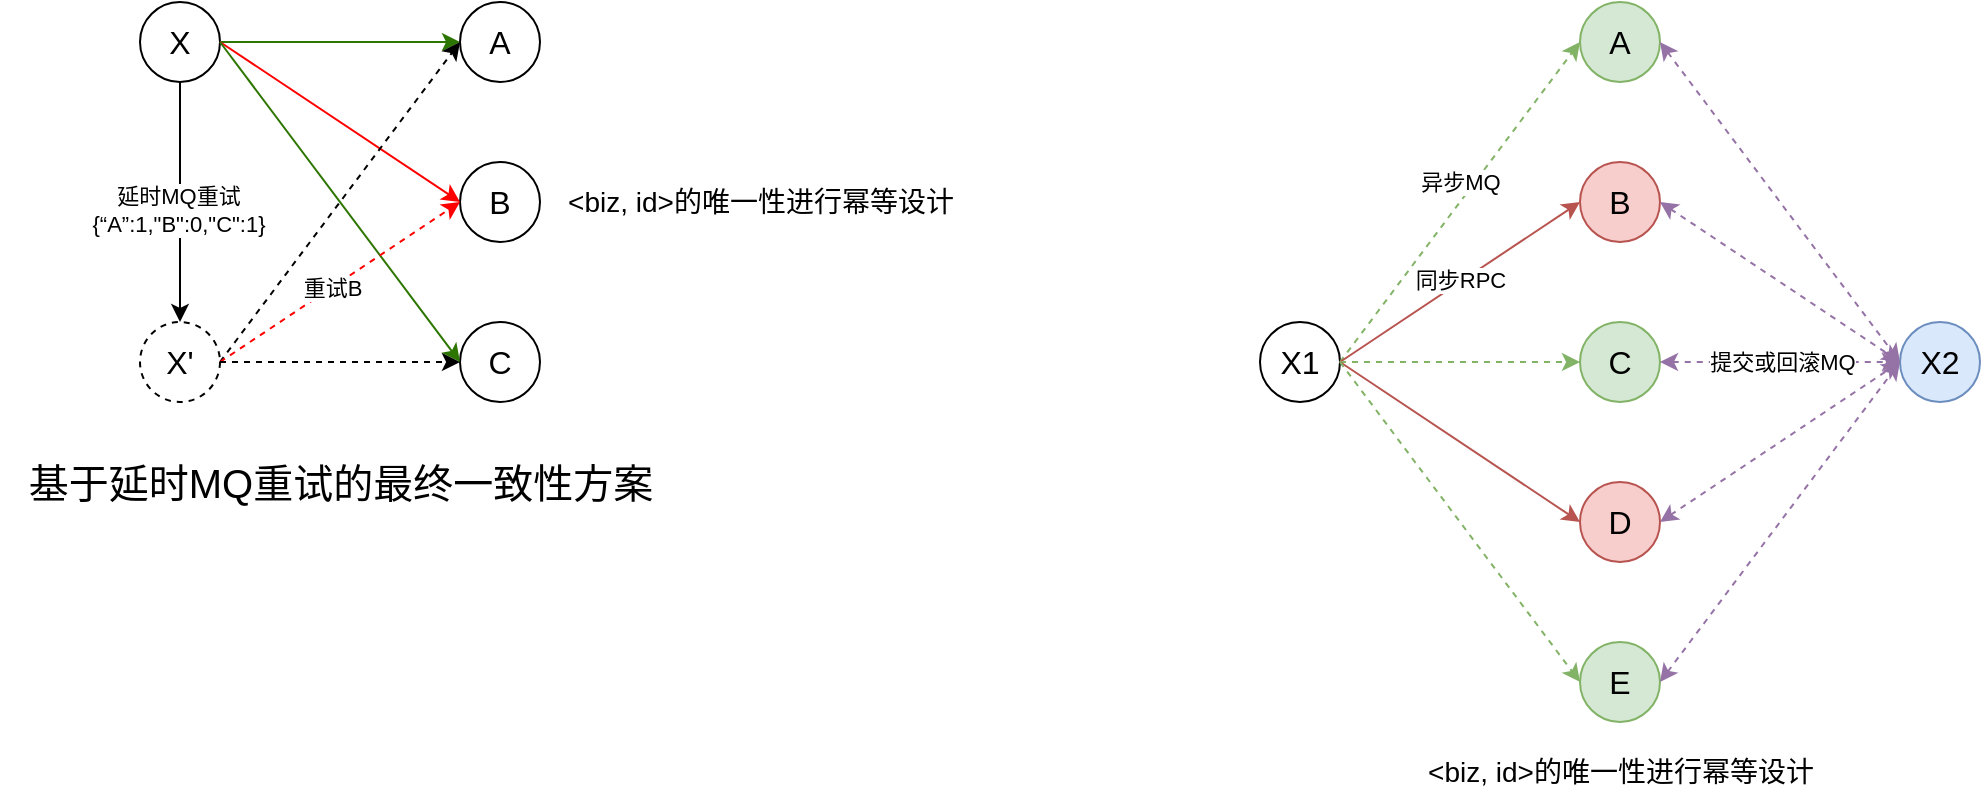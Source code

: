 <mxfile version="21.3.8" type="github">
  <diagram name="第 1 页" id="RvF4JFnmUqcA-O_TM8n8">
    <mxGraphModel dx="677" dy="514" grid="1" gridSize="10" guides="1" tooltips="1" connect="1" arrows="1" fold="1" page="1" pageScale="1" pageWidth="827" pageHeight="1169" math="0" shadow="0">
      <root>
        <mxCell id="0" />
        <mxCell id="1" parent="0" />
        <mxCell id="TPkWG51owNl1POxs21rs-1" value="&lt;font style=&quot;font-size: 16px;&quot;&gt;A&lt;/font&gt;" style="ellipse;whiteSpace=wrap;html=1;aspect=fixed;" parent="1" vertex="1">
          <mxGeometry x="480" y="240" width="40" height="40" as="geometry" />
        </mxCell>
        <mxCell id="TPkWG51owNl1POxs21rs-3" value="&lt;font style=&quot;font-size: 16px;&quot;&gt;B&lt;/font&gt;" style="ellipse;whiteSpace=wrap;html=1;aspect=fixed;" parent="1" vertex="1">
          <mxGeometry x="480" y="320" width="40" height="40" as="geometry" />
        </mxCell>
        <mxCell id="TPkWG51owNl1POxs21rs-4" value="&lt;font style=&quot;font-size: 16px;&quot;&gt;C&lt;/font&gt;" style="ellipse;whiteSpace=wrap;html=1;aspect=fixed;" parent="1" vertex="1">
          <mxGeometry x="480" y="400" width="40" height="40" as="geometry" />
        </mxCell>
        <mxCell id="TPkWG51owNl1POxs21rs-5" value="&lt;font style=&quot;font-size: 16px;&quot;&gt;X&lt;/font&gt;" style="ellipse;whiteSpace=wrap;html=1;aspect=fixed;" parent="1" vertex="1">
          <mxGeometry x="320" y="240" width="40" height="40" as="geometry" />
        </mxCell>
        <mxCell id="TPkWG51owNl1POxs21rs-6" value="" style="endArrow=classic;html=1;rounded=0;exitX=1;exitY=0.5;exitDx=0;exitDy=0;entryX=0;entryY=0.5;entryDx=0;entryDy=0;fillColor=#60a917;strokeColor=#2D7600;" parent="1" source="TPkWG51owNl1POxs21rs-5" target="TPkWG51owNl1POxs21rs-1" edge="1">
          <mxGeometry width="50" height="50" relative="1" as="geometry">
            <mxPoint x="320" y="450" as="sourcePoint" />
            <mxPoint x="370" y="400" as="targetPoint" />
          </mxGeometry>
        </mxCell>
        <mxCell id="TPkWG51owNl1POxs21rs-7" value="" style="endArrow=classic;html=1;rounded=0;exitX=1;exitY=0.5;exitDx=0;exitDy=0;entryX=0;entryY=0.5;entryDx=0;entryDy=0;strokeColor=#FF0000;" parent="1" source="TPkWG51owNl1POxs21rs-5" target="TPkWG51owNl1POxs21rs-3" edge="1">
          <mxGeometry width="50" height="50" relative="1" as="geometry">
            <mxPoint x="370" y="310" as="sourcePoint" />
            <mxPoint x="490" y="270" as="targetPoint" />
          </mxGeometry>
        </mxCell>
        <mxCell id="TPkWG51owNl1POxs21rs-8" value="" style="endArrow=classic;html=1;rounded=0;exitX=1;exitY=0.5;exitDx=0;exitDy=0;entryX=0;entryY=0.5;entryDx=0;entryDy=0;fillColor=#60a917;strokeColor=#2D7600;" parent="1" source="TPkWG51owNl1POxs21rs-5" target="TPkWG51owNl1POxs21rs-4" edge="1">
          <mxGeometry width="50" height="50" relative="1" as="geometry">
            <mxPoint x="370" y="310" as="sourcePoint" />
            <mxPoint x="490" y="350" as="targetPoint" />
          </mxGeometry>
        </mxCell>
        <mxCell id="TPkWG51owNl1POxs21rs-9" value="&lt;font style=&quot;font-size: 16px;&quot;&gt;X&#39;&lt;/font&gt;" style="ellipse;whiteSpace=wrap;html=1;aspect=fixed;dashed=1;" parent="1" vertex="1">
          <mxGeometry x="320" y="400" width="40" height="40" as="geometry" />
        </mxCell>
        <mxCell id="TPkWG51owNl1POxs21rs-10" value="" style="endArrow=classic;html=1;rounded=0;exitX=0.5;exitY=1;exitDx=0;exitDy=0;entryX=0.5;entryY=0;entryDx=0;entryDy=0;" parent="1" source="TPkWG51owNl1POxs21rs-5" target="TPkWG51owNl1POxs21rs-9" edge="1">
          <mxGeometry width="50" height="50" relative="1" as="geometry">
            <mxPoint x="370" y="270" as="sourcePoint" />
            <mxPoint x="490" y="270" as="targetPoint" />
          </mxGeometry>
        </mxCell>
        <mxCell id="TPkWG51owNl1POxs21rs-11" value="延时MQ重试&lt;br&gt;{“A”:1,&quot;B&quot;:0,&quot;C&quot;:1}" style="edgeLabel;html=1;align=center;verticalAlign=middle;resizable=0;points=[];" parent="TPkWG51owNl1POxs21rs-10" vertex="1" connectable="0">
          <mxGeometry x="0.067" y="-1" relative="1" as="geometry">
            <mxPoint as="offset" />
          </mxGeometry>
        </mxCell>
        <mxCell id="TPkWG51owNl1POxs21rs-12" value="" style="endArrow=classic;html=1;rounded=0;exitX=1;exitY=0.5;exitDx=0;exitDy=0;entryX=0;entryY=0.5;entryDx=0;entryDy=0;dashed=1;" parent="1" source="TPkWG51owNl1POxs21rs-9" target="TPkWG51owNl1POxs21rs-1" edge="1">
          <mxGeometry width="50" height="50" relative="1" as="geometry">
            <mxPoint x="370" y="270" as="sourcePoint" />
            <mxPoint x="490" y="270" as="targetPoint" />
          </mxGeometry>
        </mxCell>
        <mxCell id="TPkWG51owNl1POxs21rs-13" value="" style="endArrow=classic;html=1;rounded=0;exitX=1;exitY=0.5;exitDx=0;exitDy=0;entryX=0;entryY=0.5;entryDx=0;entryDy=0;dashed=1;fillColor=#008a00;strokeColor=#FF0000;" parent="1" source="TPkWG51owNl1POxs21rs-9" target="TPkWG51owNl1POxs21rs-3" edge="1">
          <mxGeometry width="50" height="50" relative="1" as="geometry">
            <mxPoint x="370" y="430" as="sourcePoint" />
            <mxPoint x="490" y="270" as="targetPoint" />
          </mxGeometry>
        </mxCell>
        <mxCell id="TPkWG51owNl1POxs21rs-15" value="重试B" style="edgeLabel;html=1;align=center;verticalAlign=middle;resizable=0;points=[];" parent="TPkWG51owNl1POxs21rs-13" vertex="1" connectable="0">
          <mxGeometry x="-0.069" relative="1" as="geometry">
            <mxPoint as="offset" />
          </mxGeometry>
        </mxCell>
        <mxCell id="TPkWG51owNl1POxs21rs-14" value="" style="endArrow=classic;html=1;rounded=0;exitX=1;exitY=0.5;exitDx=0;exitDy=0;entryX=0;entryY=0.5;entryDx=0;entryDy=0;dashed=1;" parent="1" source="TPkWG51owNl1POxs21rs-9" target="TPkWG51owNl1POxs21rs-4" edge="1">
          <mxGeometry width="50" height="50" relative="1" as="geometry">
            <mxPoint x="370" y="430" as="sourcePoint" />
            <mxPoint x="490" y="350" as="targetPoint" />
          </mxGeometry>
        </mxCell>
        <mxCell id="TPkWG51owNl1POxs21rs-16" value="&lt;font style=&quot;font-size: 14px;&quot;&gt;&amp;lt;biz, id&amp;gt;的唯一性进行幂等设计&lt;/font&gt;" style="text;html=1;align=center;verticalAlign=middle;resizable=0;points=[];autosize=1;strokeColor=none;fillColor=none;" parent="1" vertex="1">
          <mxGeometry x="520" y="325" width="220" height="30" as="geometry" />
        </mxCell>
        <mxCell id="TPkWG51owNl1POxs21rs-17" value="&lt;font style=&quot;font-size: 20px;&quot;&gt;基于延时MQ重试的最终一致性方案&lt;/font&gt;" style="text;html=1;align=center;verticalAlign=middle;resizable=0;points=[];autosize=1;strokeColor=none;fillColor=none;" parent="1" vertex="1">
          <mxGeometry x="250" y="460" width="340" height="40" as="geometry" />
        </mxCell>
        <mxCell id="WIJPGpn4xoMLTErM7KjX-1" value="&lt;font style=&quot;font-size: 16px;&quot;&gt;A&lt;/font&gt;" style="ellipse;whiteSpace=wrap;html=1;aspect=fixed;fillColor=#d5e8d4;strokeColor=#82b366;" vertex="1" parent="1">
          <mxGeometry x="1040" y="240" width="40" height="40" as="geometry" />
        </mxCell>
        <mxCell id="WIJPGpn4xoMLTErM7KjX-2" value="&lt;font style=&quot;font-size: 16px;&quot;&gt;B&lt;/font&gt;" style="ellipse;whiteSpace=wrap;html=1;aspect=fixed;fillColor=#f8cecc;strokeColor=#b85450;" vertex="1" parent="1">
          <mxGeometry x="1040" y="320" width="40" height="40" as="geometry" />
        </mxCell>
        <mxCell id="WIJPGpn4xoMLTErM7KjX-3" value="&lt;font style=&quot;font-size: 16px;&quot;&gt;C&lt;/font&gt;" style="ellipse;whiteSpace=wrap;html=1;aspect=fixed;fillColor=#d5e8d4;strokeColor=#82b366;" vertex="1" parent="1">
          <mxGeometry x="1040" y="400" width="40" height="40" as="geometry" />
        </mxCell>
        <mxCell id="WIJPGpn4xoMLTErM7KjX-4" value="&lt;font style=&quot;font-size: 16px;&quot;&gt;X1&lt;/font&gt;" style="ellipse;whiteSpace=wrap;html=1;aspect=fixed;" vertex="1" parent="1">
          <mxGeometry x="880" y="400" width="40" height="40" as="geometry" />
        </mxCell>
        <mxCell id="WIJPGpn4xoMLTErM7KjX-5" value="" style="endArrow=classic;html=1;rounded=0;exitX=1;exitY=0.5;exitDx=0;exitDy=0;entryX=0;entryY=0.5;entryDx=0;entryDy=0;fillColor=#d5e8d4;strokeColor=#82b366;dashed=1;" edge="1" parent="1" source="WIJPGpn4xoMLTErM7KjX-4" target="WIJPGpn4xoMLTErM7KjX-1">
          <mxGeometry width="50" height="50" relative="1" as="geometry">
            <mxPoint x="880" y="450" as="sourcePoint" />
            <mxPoint x="930" y="400" as="targetPoint" />
          </mxGeometry>
        </mxCell>
        <mxCell id="WIJPGpn4xoMLTErM7KjX-22" value="异步MQ" style="edgeLabel;html=1;align=center;verticalAlign=middle;resizable=0;points=[];" vertex="1" connectable="0" parent="WIJPGpn4xoMLTErM7KjX-5">
          <mxGeometry x="0.087" y="-1" relative="1" as="geometry">
            <mxPoint x="-6" y="-4" as="offset" />
          </mxGeometry>
        </mxCell>
        <mxCell id="WIJPGpn4xoMLTErM7KjX-6" value="" style="endArrow=classic;html=1;rounded=0;exitX=1;exitY=0.5;exitDx=0;exitDy=0;entryX=0;entryY=0.5;entryDx=0;entryDy=0;strokeColor=#b85450;fillColor=#f8cecc;" edge="1" parent="1" source="WIJPGpn4xoMLTErM7KjX-4" target="WIJPGpn4xoMLTErM7KjX-2">
          <mxGeometry width="50" height="50" relative="1" as="geometry">
            <mxPoint x="930" y="310" as="sourcePoint" />
            <mxPoint x="1050" y="270" as="targetPoint" />
          </mxGeometry>
        </mxCell>
        <mxCell id="WIJPGpn4xoMLTErM7KjX-21" value="同步RPC" style="edgeLabel;html=1;align=center;verticalAlign=middle;resizable=0;points=[];" vertex="1" connectable="0" parent="WIJPGpn4xoMLTErM7KjX-6">
          <mxGeometry x="0.001" y="1" relative="1" as="geometry">
            <mxPoint as="offset" />
          </mxGeometry>
        </mxCell>
        <mxCell id="WIJPGpn4xoMLTErM7KjX-7" value="" style="endArrow=classic;html=1;rounded=0;exitX=1;exitY=0.5;exitDx=0;exitDy=0;entryX=0;entryY=0.5;entryDx=0;entryDy=0;fillColor=#d5e8d4;strokeColor=#82b366;dashed=1;" edge="1" parent="1" source="WIJPGpn4xoMLTErM7KjX-4" target="WIJPGpn4xoMLTErM7KjX-3">
          <mxGeometry width="50" height="50" relative="1" as="geometry">
            <mxPoint x="930" y="310" as="sourcePoint" />
            <mxPoint x="1050" y="350" as="targetPoint" />
          </mxGeometry>
        </mxCell>
        <mxCell id="WIJPGpn4xoMLTErM7KjX-15" value="&lt;font style=&quot;font-size: 14px;&quot;&gt;&amp;lt;biz, id&amp;gt;的唯一性进行幂等设计&lt;/font&gt;" style="text;html=1;align=center;verticalAlign=middle;resizable=0;points=[];autosize=1;strokeColor=none;fillColor=none;" vertex="1" parent="1">
          <mxGeometry x="950" y="610" width="220" height="30" as="geometry" />
        </mxCell>
        <mxCell id="WIJPGpn4xoMLTErM7KjX-17" value="&lt;font style=&quot;font-size: 16px;&quot;&gt;D&lt;/font&gt;" style="ellipse;whiteSpace=wrap;html=1;aspect=fixed;fillColor=#f8cecc;strokeColor=#b85450;" vertex="1" parent="1">
          <mxGeometry x="1040" y="480" width="40" height="40" as="geometry" />
        </mxCell>
        <mxCell id="WIJPGpn4xoMLTErM7KjX-18" value="&lt;font style=&quot;font-size: 16px;&quot;&gt;E&lt;/font&gt;" style="ellipse;whiteSpace=wrap;html=1;aspect=fixed;fillColor=#d5e8d4;strokeColor=#82b366;" vertex="1" parent="1">
          <mxGeometry x="1040" y="560" width="40" height="40" as="geometry" />
        </mxCell>
        <mxCell id="WIJPGpn4xoMLTErM7KjX-19" value="" style="endArrow=classic;html=1;rounded=0;exitX=1;exitY=0.5;exitDx=0;exitDy=0;entryX=0;entryY=0.5;entryDx=0;entryDy=0;strokeColor=#b85450;fillColor=#f8cecc;" edge="1" parent="1" source="WIJPGpn4xoMLTErM7KjX-4" target="WIJPGpn4xoMLTErM7KjX-17">
          <mxGeometry width="50" height="50" relative="1" as="geometry">
            <mxPoint x="930" y="270" as="sourcePoint" />
            <mxPoint x="1050" y="350" as="targetPoint" />
          </mxGeometry>
        </mxCell>
        <mxCell id="WIJPGpn4xoMLTErM7KjX-20" value="" style="endArrow=classic;html=1;rounded=0;exitX=1;exitY=0.5;exitDx=0;exitDy=0;entryX=0;entryY=0.5;entryDx=0;entryDy=0;fillColor=#d5e8d4;strokeColor=#82b366;dashed=1;" edge="1" parent="1" source="WIJPGpn4xoMLTErM7KjX-4" target="WIJPGpn4xoMLTErM7KjX-18">
          <mxGeometry width="50" height="50" relative="1" as="geometry">
            <mxPoint x="930" y="270" as="sourcePoint" />
            <mxPoint x="1050" y="430" as="targetPoint" />
          </mxGeometry>
        </mxCell>
        <mxCell id="WIJPGpn4xoMLTErM7KjX-24" value="&lt;font style=&quot;font-size: 16px;&quot;&gt;X2&lt;/font&gt;" style="ellipse;whiteSpace=wrap;html=1;aspect=fixed;fillColor=#dae8fc;strokeColor=#6c8ebf;" vertex="1" parent="1">
          <mxGeometry x="1200" y="400" width="40" height="40" as="geometry" />
        </mxCell>
        <mxCell id="WIJPGpn4xoMLTErM7KjX-26" value="" style="endArrow=classic;html=1;rounded=0;exitX=1;exitY=0.5;exitDx=0;exitDy=0;entryX=0;entryY=0.5;entryDx=0;entryDy=0;fillColor=#e1d5e7;strokeColor=#9673a6;dashed=1;startArrow=classic;startFill=1;" edge="1" parent="1" source="WIJPGpn4xoMLTErM7KjX-1" target="WIJPGpn4xoMLTErM7KjX-24">
          <mxGeometry width="50" height="50" relative="1" as="geometry">
            <mxPoint x="930" y="430" as="sourcePoint" />
            <mxPoint x="1050" y="590" as="targetPoint" />
          </mxGeometry>
        </mxCell>
        <mxCell id="WIJPGpn4xoMLTErM7KjX-27" value="" style="endArrow=classic;html=1;rounded=0;exitX=1;exitY=0.5;exitDx=0;exitDy=0;entryX=0;entryY=0.5;entryDx=0;entryDy=0;fillColor=#e1d5e7;strokeColor=#9673a6;dashed=1;startArrow=classic;startFill=1;" edge="1" parent="1" source="WIJPGpn4xoMLTErM7KjX-2" target="WIJPGpn4xoMLTErM7KjX-24">
          <mxGeometry width="50" height="50" relative="1" as="geometry">
            <mxPoint x="1090" y="270" as="sourcePoint" />
            <mxPoint x="1210" y="430" as="targetPoint" />
          </mxGeometry>
        </mxCell>
        <mxCell id="WIJPGpn4xoMLTErM7KjX-28" value="" style="endArrow=classic;html=1;rounded=0;exitX=1;exitY=0.5;exitDx=0;exitDy=0;entryX=0;entryY=0.5;entryDx=0;entryDy=0;fillColor=#e1d5e7;strokeColor=#9673a6;dashed=1;startArrow=classic;startFill=1;" edge="1" parent="1" source="WIJPGpn4xoMLTErM7KjX-3" target="WIJPGpn4xoMLTErM7KjX-24">
          <mxGeometry width="50" height="50" relative="1" as="geometry">
            <mxPoint x="1090" y="350" as="sourcePoint" />
            <mxPoint x="1210" y="430" as="targetPoint" />
          </mxGeometry>
        </mxCell>
        <mxCell id="WIJPGpn4xoMLTErM7KjX-31" value="提交或回滚MQ" style="edgeLabel;html=1;align=center;verticalAlign=middle;resizable=0;points=[];" vertex="1" connectable="0" parent="WIJPGpn4xoMLTErM7KjX-28">
          <mxGeometry x="-0.228" y="3" relative="1" as="geometry">
            <mxPoint x="14" y="3" as="offset" />
          </mxGeometry>
        </mxCell>
        <mxCell id="WIJPGpn4xoMLTErM7KjX-29" value="" style="endArrow=classic;html=1;rounded=0;exitX=1;exitY=0.5;exitDx=0;exitDy=0;fillColor=#e1d5e7;strokeColor=#9673a6;dashed=1;startArrow=classic;startFill=1;" edge="1" parent="1" source="WIJPGpn4xoMLTErM7KjX-17">
          <mxGeometry width="50" height="50" relative="1" as="geometry">
            <mxPoint x="1090" y="430" as="sourcePoint" />
            <mxPoint x="1200" y="420" as="targetPoint" />
          </mxGeometry>
        </mxCell>
        <mxCell id="WIJPGpn4xoMLTErM7KjX-30" value="" style="endArrow=classic;html=1;rounded=0;exitX=1;exitY=0.5;exitDx=0;exitDy=0;fillColor=#e1d5e7;strokeColor=#9673a6;dashed=1;endFill=1;startArrow=classic;startFill=1;" edge="1" parent="1" source="WIJPGpn4xoMLTErM7KjX-18">
          <mxGeometry width="50" height="50" relative="1" as="geometry">
            <mxPoint x="1090" y="510" as="sourcePoint" />
            <mxPoint x="1200" y="420" as="targetPoint" />
          </mxGeometry>
        </mxCell>
      </root>
    </mxGraphModel>
  </diagram>
</mxfile>
